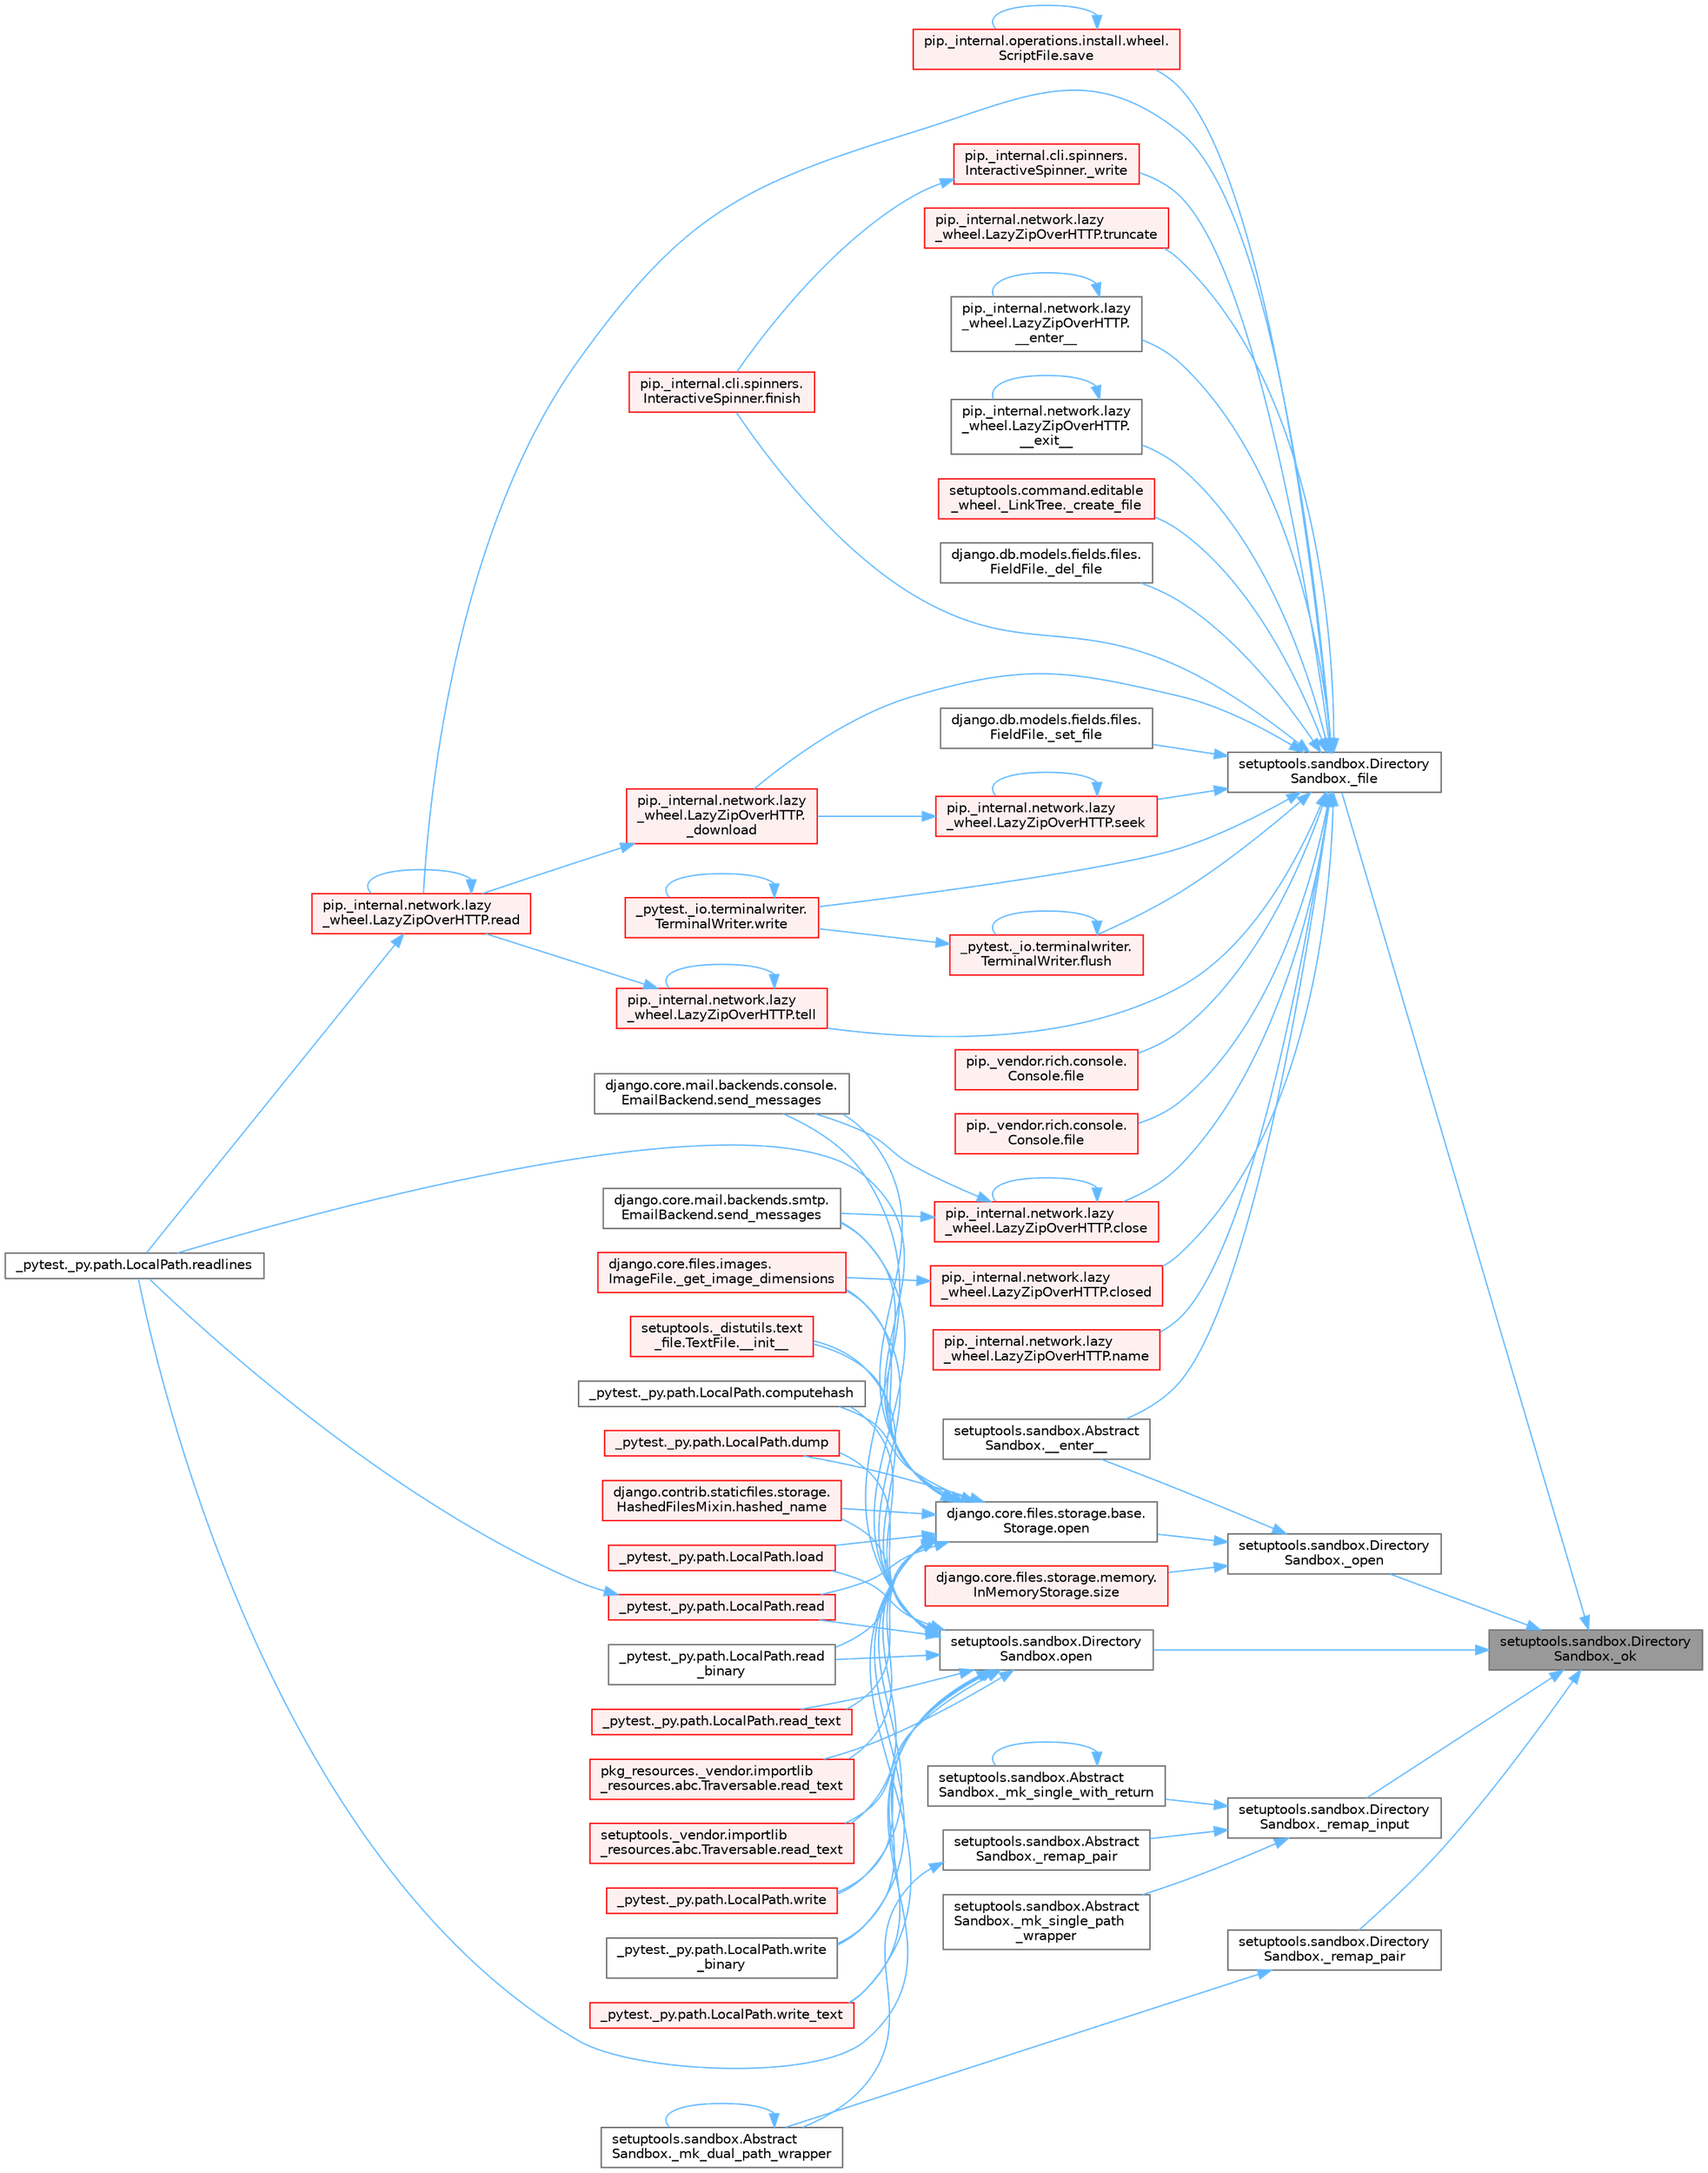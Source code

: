 digraph "setuptools.sandbox.DirectorySandbox._ok"
{
 // LATEX_PDF_SIZE
  bgcolor="transparent";
  edge [fontname=Helvetica,fontsize=10,labelfontname=Helvetica,labelfontsize=10];
  node [fontname=Helvetica,fontsize=10,shape=box,height=0.2,width=0.4];
  rankdir="RL";
  Node1 [id="Node000001",label="setuptools.sandbox.Directory\lSandbox._ok",height=0.2,width=0.4,color="gray40", fillcolor="grey60", style="filled", fontcolor="black",tooltip=" "];
  Node1 -> Node2 [id="edge1_Node000001_Node000002",dir="back",color="steelblue1",style="solid",tooltip=" "];
  Node2 [id="Node000002",label="setuptools.sandbox.Directory\lSandbox._file",height=0.2,width=0.4,color="grey40", fillcolor="white", style="filled",URL="$classsetuptools_1_1sandbox_1_1_directory_sandbox.html#acf799106ef73553cbfdf57cc16babd98",tooltip=" "];
  Node2 -> Node3 [id="edge2_Node000002_Node000003",dir="back",color="steelblue1",style="solid",tooltip=" "];
  Node3 [id="Node000003",label="pip._internal.network.lazy\l_wheel.LazyZipOverHTTP.\l__enter__",height=0.2,width=0.4,color="grey40", fillcolor="white", style="filled",URL="$classpip_1_1__internal_1_1network_1_1lazy__wheel_1_1_lazy_zip_over_h_t_t_p.html#adc9e38d1c8fc4360a71825dc4123bdc6",tooltip=" "];
  Node3 -> Node3 [id="edge3_Node000003_Node000003",dir="back",color="steelblue1",style="solid",tooltip=" "];
  Node2 -> Node4 [id="edge4_Node000002_Node000004",dir="back",color="steelblue1",style="solid",tooltip=" "];
  Node4 [id="Node000004",label="setuptools.sandbox.Abstract\lSandbox.__enter__",height=0.2,width=0.4,color="grey40", fillcolor="white", style="filled",URL="$classsetuptools_1_1sandbox_1_1_abstract_sandbox.html#a0c1352f28a213e8b8bef379bba71b4fe",tooltip=" "];
  Node2 -> Node5 [id="edge5_Node000002_Node000005",dir="back",color="steelblue1",style="solid",tooltip=" "];
  Node5 [id="Node000005",label="pip._internal.network.lazy\l_wheel.LazyZipOverHTTP.\l__exit__",height=0.2,width=0.4,color="grey40", fillcolor="white", style="filled",URL="$classpip_1_1__internal_1_1network_1_1lazy__wheel_1_1_lazy_zip_over_h_t_t_p.html#a9e2677bfb66759d196c2e89af6b6b82b",tooltip=" "];
  Node5 -> Node5 [id="edge6_Node000005_Node000005",dir="back",color="steelblue1",style="solid",tooltip=" "];
  Node2 -> Node6 [id="edge7_Node000002_Node000006",dir="back",color="steelblue1",style="solid",tooltip=" "];
  Node6 [id="Node000006",label="setuptools.command.editable\l_wheel._LinkTree._create_file",height=0.2,width=0.4,color="red", fillcolor="#FFF0F0", style="filled",URL="$classsetuptools_1_1command_1_1editable__wheel_1_1___link_tree.html#a07f730ebe5f09e5c02dcdf2da712d439",tooltip=" "];
  Node2 -> Node11 [id="edge8_Node000002_Node000011",dir="back",color="steelblue1",style="solid",tooltip=" "];
  Node11 [id="Node000011",label="django.db.models.fields.files.\lFieldFile._del_file",height=0.2,width=0.4,color="grey40", fillcolor="white", style="filled",URL="$classdjango_1_1db_1_1models_1_1fields_1_1files_1_1_field_file.html#a39a2e84502f701f57a65fd6986def84a",tooltip=" "];
  Node2 -> Node12 [id="edge9_Node000002_Node000012",dir="back",color="steelblue1",style="solid",tooltip=" "];
  Node12 [id="Node000012",label="pip._internal.network.lazy\l_wheel.LazyZipOverHTTP.\l_download",height=0.2,width=0.4,color="red", fillcolor="#FFF0F0", style="filled",URL="$classpip_1_1__internal_1_1network_1_1lazy__wheel_1_1_lazy_zip_over_h_t_t_p.html#ad2434541dbceb1d56f3982d08a80a3ad",tooltip=" "];
  Node12 -> Node20 [id="edge10_Node000012_Node000020",dir="back",color="steelblue1",style="solid",tooltip=" "];
  Node20 [id="Node000020",label="pip._internal.network.lazy\l_wheel.LazyZipOverHTTP.read",height=0.2,width=0.4,color="red", fillcolor="#FFF0F0", style="filled",URL="$classpip_1_1__internal_1_1network_1_1lazy__wheel_1_1_lazy_zip_over_h_t_t_p.html#adb8837e292941df2568b4de4082ecf19",tooltip=" "];
  Node20 -> Node20 [id="edge11_Node000020_Node000020",dir="back",color="steelblue1",style="solid",tooltip=" "];
  Node20 -> Node793 [id="edge12_Node000020_Node000793",dir="back",color="steelblue1",style="solid",tooltip=" "];
  Node793 [id="Node000793",label="_pytest._py.path.LocalPath.readlines",height=0.2,width=0.4,color="grey40", fillcolor="white", style="filled",URL="$class__pytest_1_1__py_1_1path_1_1_local_path.html#ab4ae86092b85919c6d43e793d049c3b3",tooltip=" "];
  Node2 -> Node3186 [id="edge13_Node000002_Node003186",dir="back",color="steelblue1",style="solid",tooltip=" "];
  Node3186 [id="Node003186",label="django.db.models.fields.files.\lFieldFile._set_file",height=0.2,width=0.4,color="grey40", fillcolor="white", style="filled",URL="$classdjango_1_1db_1_1models_1_1fields_1_1files_1_1_field_file.html#a586682ee8c9ff77eeb0d112b8b68e363",tooltip=" "];
  Node2 -> Node3187 [id="edge14_Node000002_Node003187",dir="back",color="steelblue1",style="solid",tooltip=" "];
  Node3187 [id="Node003187",label="pip._internal.cli.spinners.\lInteractiveSpinner._write",height=0.2,width=0.4,color="red", fillcolor="#FFF0F0", style="filled",URL="$classpip_1_1__internal_1_1cli_1_1spinners_1_1_interactive_spinner.html#a16e0c2dc420f6f8d17ccdf2f05929774",tooltip=" "];
  Node3187 -> Node3285 [id="edge15_Node003187_Node003285",dir="back",color="steelblue1",style="solid",tooltip=" "];
  Node3285 [id="Node003285",label="pip._internal.cli.spinners.\lInteractiveSpinner.finish",height=0.2,width=0.4,color="red", fillcolor="#FFF0F0", style="filled",URL="$classpip_1_1__internal_1_1cli_1_1spinners_1_1_interactive_spinner.html#aa8e59d36acbf1a072233ae62dbea45d6",tooltip=" "];
  Node2 -> Node3289 [id="edge16_Node000002_Node003289",dir="back",color="steelblue1",style="solid",tooltip=" "];
  Node3289 [id="Node003289",label="pip._internal.network.lazy\l_wheel.LazyZipOverHTTP.close",height=0.2,width=0.4,color="red", fillcolor="#FFF0F0", style="filled",URL="$classpip_1_1__internal_1_1network_1_1lazy__wheel_1_1_lazy_zip_over_h_t_t_p.html#a6aeec11453c683f141b9fe121163a8d0",tooltip=" "];
  Node3289 -> Node3289 [id="edge17_Node003289_Node003289",dir="back",color="steelblue1",style="solid",tooltip=" "];
  Node3289 -> Node1310 [id="edge18_Node003289_Node001310",dir="back",color="steelblue1",style="solid",tooltip=" "];
  Node1310 [id="Node001310",label="django.core.mail.backends.console.\lEmailBackend.send_messages",height=0.2,width=0.4,color="grey40", fillcolor="white", style="filled",URL="$classdjango_1_1core_1_1mail_1_1backends_1_1console_1_1_email_backend.html#ae3c7f922df87a228638e98cbb97a3deb",tooltip=" "];
  Node3289 -> Node1311 [id="edge19_Node003289_Node001311",dir="back",color="steelblue1",style="solid",tooltip=" "];
  Node1311 [id="Node001311",label="django.core.mail.backends.smtp.\lEmailBackend.send_messages",height=0.2,width=0.4,color="grey40", fillcolor="white", style="filled",URL="$classdjango_1_1core_1_1mail_1_1backends_1_1smtp_1_1_email_backend.html#a0d829964e867581b24047266e5c3dca6",tooltip=" "];
  Node2 -> Node3290 [id="edge20_Node000002_Node003290",dir="back",color="steelblue1",style="solid",tooltip=" "];
  Node3290 [id="Node003290",label="pip._internal.network.lazy\l_wheel.LazyZipOverHTTP.closed",height=0.2,width=0.4,color="red", fillcolor="#FFF0F0", style="filled",URL="$classpip_1_1__internal_1_1network_1_1lazy__wheel_1_1_lazy_zip_over_h_t_t_p.html#a9b81a2e658e40d9ca0f0e41c5b874e44",tooltip=" "];
  Node3290 -> Node117 [id="edge21_Node003290_Node000117",dir="back",color="steelblue1",style="solid",tooltip=" "];
  Node117 [id="Node000117",label="django.core.files.images.\lImageFile._get_image_dimensions",height=0.2,width=0.4,color="red", fillcolor="#FFF0F0", style="filled",URL="$classdjango_1_1core_1_1files_1_1images_1_1_image_file.html#a2832e2235f63c851f4652a4ea59ec924",tooltip=" "];
  Node2 -> Node3294 [id="edge22_Node000002_Node003294",dir="back",color="steelblue1",style="solid",tooltip=" "];
  Node3294 [id="Node003294",label="pip._vendor.rich.console.\lConsole.file",height=0.2,width=0.4,color="red", fillcolor="#FFF0F0", style="filled",URL="$classpip_1_1__vendor_1_1rich_1_1console_1_1_console.html#af37c1c8bfe4a9b4dcd3b0ff2d14357bf",tooltip=" "];
  Node2 -> Node3336 [id="edge23_Node000002_Node003336",dir="back",color="steelblue1",style="solid",tooltip=" "];
  Node3336 [id="Node003336",label="pip._vendor.rich.console.\lConsole.file",height=0.2,width=0.4,color="red", fillcolor="#FFF0F0", style="filled",URL="$classpip_1_1__vendor_1_1rich_1_1console_1_1_console.html#aeea14249658b94049a5be89c15fd5bc1",tooltip=" "];
  Node2 -> Node3285 [id="edge24_Node000002_Node003285",dir="back",color="steelblue1",style="solid",tooltip=" "];
  Node2 -> Node3337 [id="edge25_Node000002_Node003337",dir="back",color="steelblue1",style="solid",tooltip=" "];
  Node3337 [id="Node003337",label="_pytest._io.terminalwriter.\lTerminalWriter.flush",height=0.2,width=0.4,color="red", fillcolor="#FFF0F0", style="filled",URL="$class__pytest_1_1__io_1_1terminalwriter_1_1_terminal_writer.html#a843da9eb57c455ee17b0aac062288702",tooltip=" "];
  Node3337 -> Node3337 [id="edge26_Node003337_Node003337",dir="back",color="steelblue1",style="solid",tooltip=" "];
  Node3337 -> Node207 [id="edge27_Node003337_Node000207",dir="back",color="steelblue1",style="solid",tooltip=" "];
  Node207 [id="Node000207",label="_pytest._io.terminalwriter.\lTerminalWriter.write",height=0.2,width=0.4,color="red", fillcolor="#FFF0F0", style="filled",URL="$class__pytest_1_1__io_1_1terminalwriter_1_1_terminal_writer.html#ab011b237aec5bafbe3761ee6eceaa5b1",tooltip=" "];
  Node207 -> Node207 [id="edge28_Node000207_Node000207",dir="back",color="steelblue1",style="solid",tooltip=" "];
  Node2 -> Node3338 [id="edge29_Node000002_Node003338",dir="back",color="steelblue1",style="solid",tooltip=" "];
  Node3338 [id="Node003338",label="pip._internal.network.lazy\l_wheel.LazyZipOverHTTP.name",height=0.2,width=0.4,color="red", fillcolor="#FFF0F0", style="filled",URL="$classpip_1_1__internal_1_1network_1_1lazy__wheel_1_1_lazy_zip_over_h_t_t_p.html#a59403bb703d375caa6c1dda7573257a1",tooltip=" "];
  Node2 -> Node20 [id="edge30_Node000002_Node000020",dir="back",color="steelblue1",style="solid",tooltip=" "];
  Node2 -> Node3339 [id="edge31_Node000002_Node003339",dir="back",color="steelblue1",style="solid",tooltip=" "];
  Node3339 [id="Node003339",label="pip._internal.operations.install.wheel.\lScriptFile.save",height=0.2,width=0.4,color="red", fillcolor="#FFF0F0", style="filled",URL="$classpip_1_1__internal_1_1operations_1_1install_1_1wheel_1_1_script_file.html#ada71e906f4fe258d5234b047d077f7ad",tooltip=" "];
  Node3339 -> Node3339 [id="edge32_Node003339_Node003339",dir="back",color="steelblue1",style="solid",tooltip=" "];
  Node2 -> Node3340 [id="edge33_Node000002_Node003340",dir="back",color="steelblue1",style="solid",tooltip=" "];
  Node3340 [id="Node003340",label="pip._internal.network.lazy\l_wheel.LazyZipOverHTTP.seek",height=0.2,width=0.4,color="red", fillcolor="#FFF0F0", style="filled",URL="$classpip_1_1__internal_1_1network_1_1lazy__wheel_1_1_lazy_zip_over_h_t_t_p.html#ada98bb65dd121f36ea9da51a44a9e22f",tooltip=" "];
  Node3340 -> Node12 [id="edge34_Node003340_Node000012",dir="back",color="steelblue1",style="solid",tooltip=" "];
  Node3340 -> Node3340 [id="edge35_Node003340_Node003340",dir="back",color="steelblue1",style="solid",tooltip=" "];
  Node2 -> Node3341 [id="edge36_Node000002_Node003341",dir="back",color="steelblue1",style="solid",tooltip=" "];
  Node3341 [id="Node003341",label="pip._internal.network.lazy\l_wheel.LazyZipOverHTTP.tell",height=0.2,width=0.4,color="red", fillcolor="#FFF0F0", style="filled",URL="$classpip_1_1__internal_1_1network_1_1lazy__wheel_1_1_lazy_zip_over_h_t_t_p.html#a14b809a6fc259fe59f16bb978c9efda0",tooltip=" "];
  Node3341 -> Node20 [id="edge37_Node003341_Node000020",dir="back",color="steelblue1",style="solid",tooltip=" "];
  Node3341 -> Node3341 [id="edge38_Node003341_Node003341",dir="back",color="steelblue1",style="solid",tooltip=" "];
  Node2 -> Node3342 [id="edge39_Node000002_Node003342",dir="back",color="steelblue1",style="solid",tooltip=" "];
  Node3342 [id="Node003342",label="pip._internal.network.lazy\l_wheel.LazyZipOverHTTP.truncate",height=0.2,width=0.4,color="red", fillcolor="#FFF0F0", style="filled",URL="$classpip_1_1__internal_1_1network_1_1lazy__wheel_1_1_lazy_zip_over_h_t_t_p.html#a23638f3ff86e6f93c63c807f5ec454ef",tooltip=" "];
  Node2 -> Node207 [id="edge40_Node000002_Node000207",dir="back",color="steelblue1",style="solid",tooltip=" "];
  Node1 -> Node3345 [id="edge41_Node000001_Node003345",dir="back",color="steelblue1",style="solid",tooltip=" "];
  Node3345 [id="Node003345",label="setuptools.sandbox.Directory\lSandbox._open",height=0.2,width=0.4,color="grey40", fillcolor="white", style="filled",URL="$classsetuptools_1_1sandbox_1_1_directory_sandbox.html#adde036059e5fcd0e0655278d744b99db",tooltip=" "];
  Node3345 -> Node4 [id="edge42_Node003345_Node000004",dir="back",color="steelblue1",style="solid",tooltip=" "];
  Node3345 -> Node1341 [id="edge43_Node003345_Node001341",dir="back",color="steelblue1",style="solid",tooltip=" "];
  Node1341 [id="Node001341",label="django.core.files.storage.base.\lStorage.open",height=0.2,width=0.4,color="grey40", fillcolor="white", style="filled",URL="$classdjango_1_1core_1_1files_1_1storage_1_1base_1_1_storage.html#a83f5a2f19c0564c4a1732f88b32c4b49",tooltip=" "];
  Node1341 -> Node116 [id="edge44_Node001341_Node000116",dir="back",color="steelblue1",style="solid",tooltip=" "];
  Node116 [id="Node000116",label="setuptools._distutils.text\l_file.TextFile.__init__",height=0.2,width=0.4,color="red", fillcolor="#FFF0F0", style="filled",URL="$classsetuptools_1_1__distutils_1_1text__file_1_1_text_file.html#aeb26f34e394b4e658295391382cc8813",tooltip=" "];
  Node1341 -> Node117 [id="edge45_Node001341_Node000117",dir="back",color="steelblue1",style="solid",tooltip=" "];
  Node1341 -> Node787 [id="edge46_Node001341_Node000787",dir="back",color="steelblue1",style="solid",tooltip=" "];
  Node787 [id="Node000787",label="_pytest._py.path.LocalPath.computehash",height=0.2,width=0.4,color="grey40", fillcolor="white", style="filled",URL="$class__pytest_1_1__py_1_1path_1_1_local_path.html#aa82d067bed26e6655d315d858254160b",tooltip=" "];
  Node1341 -> Node788 [id="edge47_Node001341_Node000788",dir="back",color="steelblue1",style="solid",tooltip=" "];
  Node788 [id="Node000788",label="_pytest._py.path.LocalPath.dump",height=0.2,width=0.4,color="red", fillcolor="#FFF0F0", style="filled",URL="$class__pytest_1_1__py_1_1path_1_1_local_path.html#a2f45e7b54f2823ed6746a19107ae68b4",tooltip=" "];
  Node1341 -> Node596 [id="edge48_Node001341_Node000596",dir="back",color="steelblue1",style="solid",tooltip=" "];
  Node596 [id="Node000596",label="django.contrib.staticfiles.storage.\lHashedFilesMixin.hashed_name",height=0.2,width=0.4,color="red", fillcolor="#FFF0F0", style="filled",URL="$classdjango_1_1contrib_1_1staticfiles_1_1storage_1_1_hashed_files_mixin.html#aa30283e5d1a2177cf975b44ae95e45e4",tooltip=" "];
  Node1341 -> Node790 [id="edge49_Node001341_Node000790",dir="back",color="steelblue1",style="solid",tooltip=" "];
  Node790 [id="Node000790",label="_pytest._py.path.LocalPath.load",height=0.2,width=0.4,color="red", fillcolor="#FFF0F0", style="filled",URL="$class__pytest_1_1__py_1_1path_1_1_local_path.html#a284b118886fe9a033c146647826faf72",tooltip=" "];
  Node1341 -> Node791 [id="edge50_Node001341_Node000791",dir="back",color="steelblue1",style="solid",tooltip=" "];
  Node791 [id="Node000791",label="_pytest._py.path.LocalPath.read",height=0.2,width=0.4,color="red", fillcolor="#FFF0F0", style="filled",URL="$class__pytest_1_1__py_1_1path_1_1_local_path.html#a8640b65f715ce8a258379deb78a68fd8",tooltip=" "];
  Node791 -> Node793 [id="edge51_Node000791_Node000793",dir="back",color="steelblue1",style="solid",tooltip=" "];
  Node1341 -> Node797 [id="edge52_Node001341_Node000797",dir="back",color="steelblue1",style="solid",tooltip=" "];
  Node797 [id="Node000797",label="_pytest._py.path.LocalPath.read\l_binary",height=0.2,width=0.4,color="grey40", fillcolor="white", style="filled",URL="$class__pytest_1_1__py_1_1path_1_1_local_path.html#adc47986c47c70f2b5889b85af157cd59",tooltip=" "];
  Node1341 -> Node798 [id="edge53_Node001341_Node000798",dir="back",color="steelblue1",style="solid",tooltip=" "];
  Node798 [id="Node000798",label="_pytest._py.path.LocalPath.read_text",height=0.2,width=0.4,color="red", fillcolor="#FFF0F0", style="filled",URL="$class__pytest_1_1__py_1_1path_1_1_local_path.html#aea3efa14b998c32e27f6604263858398",tooltip=" "];
  Node1341 -> Node1060 [id="edge54_Node001341_Node001060",dir="back",color="steelblue1",style="solid",tooltip=" "];
  Node1060 [id="Node001060",label="pkg_resources._vendor.importlib\l_resources.abc.Traversable.read_text",height=0.2,width=0.4,color="red", fillcolor="#FFF0F0", style="filled",URL="$classpkg__resources_1_1__vendor_1_1importlib__resources_1_1abc_1_1_traversable.html#a2fa0982edeea4b5f1a38953c1d81f10b",tooltip=" "];
  Node1341 -> Node1309 [id="edge55_Node001341_Node001309",dir="back",color="steelblue1",style="solid",tooltip=" "];
  Node1309 [id="Node001309",label="setuptools._vendor.importlib\l_resources.abc.Traversable.read_text",height=0.2,width=0.4,color="red", fillcolor="#FFF0F0", style="filled",URL="$classsetuptools_1_1__vendor_1_1importlib__resources_1_1abc_1_1_traversable.html#aee408e70fdcc58915b97b67f3dd981a3",tooltip=" "];
  Node1341 -> Node793 [id="edge56_Node001341_Node000793",dir="back",color="steelblue1",style="solid",tooltip=" "];
  Node1341 -> Node1310 [id="edge57_Node001341_Node001310",dir="back",color="steelblue1",style="solid",tooltip=" "];
  Node1341 -> Node1311 [id="edge58_Node001341_Node001311",dir="back",color="steelblue1",style="solid",tooltip=" "];
  Node1341 -> Node1312 [id="edge59_Node001341_Node001312",dir="back",color="steelblue1",style="solid",tooltip=" "];
  Node1312 [id="Node001312",label="_pytest._py.path.LocalPath.write",height=0.2,width=0.4,color="red", fillcolor="#FFF0F0", style="filled",URL="$class__pytest_1_1__py_1_1path_1_1_local_path.html#a8f782fcf3e7b991a42259724f3d25de2",tooltip=" "];
  Node1341 -> Node1313 [id="edge60_Node001341_Node001313",dir="back",color="steelblue1",style="solid",tooltip=" "];
  Node1313 [id="Node001313",label="_pytest._py.path.LocalPath.write\l_binary",height=0.2,width=0.4,color="grey40", fillcolor="white", style="filled",URL="$class__pytest_1_1__py_1_1path_1_1_local_path.html#a7534a4f27649c991dcbf86175776d5d9",tooltip=" "];
  Node1341 -> Node1314 [id="edge61_Node001341_Node001314",dir="back",color="steelblue1",style="solid",tooltip=" "];
  Node1314 [id="Node001314",label="_pytest._py.path.LocalPath.write_text",height=0.2,width=0.4,color="red", fillcolor="#FFF0F0", style="filled",URL="$class__pytest_1_1__py_1_1path_1_1_local_path.html#aa5dd623ba884ffb1a61b8a65bfb38d1f",tooltip=" "];
  Node3345 -> Node1342 [id="edge62_Node003345_Node001342",dir="back",color="steelblue1",style="solid",tooltip=" "];
  Node1342 [id="Node001342",label="django.core.files.storage.memory.\lInMemoryStorage.size",height=0.2,width=0.4,color="red", fillcolor="#FFF0F0", style="filled",URL="$classdjango_1_1core_1_1files_1_1storage_1_1memory_1_1_in_memory_storage.html#ac6691324035626377fb3989472a673be",tooltip=" "];
  Node1 -> Node3346 [id="edge63_Node000001_Node003346",dir="back",color="steelblue1",style="solid",tooltip=" "];
  Node3346 [id="Node003346",label="setuptools.sandbox.Directory\lSandbox._remap_input",height=0.2,width=0.4,color="grey40", fillcolor="white", style="filled",URL="$classsetuptools_1_1sandbox_1_1_directory_sandbox.html#a048d782bf0fd34acedea0607481539e4",tooltip=" "];
  Node3346 -> Node3347 [id="edge64_Node003346_Node003347",dir="back",color="steelblue1",style="solid",tooltip=" "];
  Node3347 [id="Node003347",label="setuptools.sandbox.Abstract\lSandbox._mk_single_path\l_wrapper",height=0.2,width=0.4,color="grey40", fillcolor="white", style="filled",URL="$classsetuptools_1_1sandbox_1_1_abstract_sandbox.html#a7bf77839bba80934a006c87fd91956ac",tooltip=" "];
  Node3346 -> Node3348 [id="edge65_Node003346_Node003348",dir="back",color="steelblue1",style="solid",tooltip=" "];
  Node3348 [id="Node003348",label="setuptools.sandbox.Abstract\lSandbox._mk_single_with_return",height=0.2,width=0.4,color="grey40", fillcolor="white", style="filled",URL="$classsetuptools_1_1sandbox_1_1_abstract_sandbox.html#aaac94aedfc97617488bf08379c770ac2",tooltip=" "];
  Node3348 -> Node3348 [id="edge66_Node003348_Node003348",dir="back",color="steelblue1",style="solid",tooltip=" "];
  Node3346 -> Node3349 [id="edge67_Node003346_Node003349",dir="back",color="steelblue1",style="solid",tooltip=" "];
  Node3349 [id="Node003349",label="setuptools.sandbox.Abstract\lSandbox._remap_pair",height=0.2,width=0.4,color="grey40", fillcolor="white", style="filled",URL="$classsetuptools_1_1sandbox_1_1_abstract_sandbox.html#a0d8bf7201df71da2d9def02b75344396",tooltip=" "];
  Node3349 -> Node3350 [id="edge68_Node003349_Node003350",dir="back",color="steelblue1",style="solid",tooltip=" "];
  Node3350 [id="Node003350",label="setuptools.sandbox.Abstract\lSandbox._mk_dual_path_wrapper",height=0.2,width=0.4,color="grey40", fillcolor="white", style="filled",URL="$classsetuptools_1_1sandbox_1_1_abstract_sandbox.html#a3eb0a11ddeec950e33854f3e61230793",tooltip=" "];
  Node3350 -> Node3350 [id="edge69_Node003350_Node003350",dir="back",color="steelblue1",style="solid",tooltip=" "];
  Node1 -> Node3351 [id="edge70_Node000001_Node003351",dir="back",color="steelblue1",style="solid",tooltip=" "];
  Node3351 [id="Node003351",label="setuptools.sandbox.Directory\lSandbox._remap_pair",height=0.2,width=0.4,color="grey40", fillcolor="white", style="filled",URL="$classsetuptools_1_1sandbox_1_1_directory_sandbox.html#a91fcaa09107e9d234d702e0d83a0ead6",tooltip=" "];
  Node3351 -> Node3350 [id="edge71_Node003351_Node003350",dir="back",color="steelblue1",style="solid",tooltip=" "];
  Node1 -> Node3352 [id="edge72_Node000001_Node003352",dir="back",color="steelblue1",style="solid",tooltip=" "];
  Node3352 [id="Node003352",label="setuptools.sandbox.Directory\lSandbox.open",height=0.2,width=0.4,color="grey40", fillcolor="white", style="filled",URL="$classsetuptools_1_1sandbox_1_1_directory_sandbox.html#a511d2b442bd19a4a6315c686aa9b3a42",tooltip=" "];
  Node3352 -> Node116 [id="edge73_Node003352_Node000116",dir="back",color="steelblue1",style="solid",tooltip=" "];
  Node3352 -> Node117 [id="edge74_Node003352_Node000117",dir="back",color="steelblue1",style="solid",tooltip=" "];
  Node3352 -> Node787 [id="edge75_Node003352_Node000787",dir="back",color="steelblue1",style="solid",tooltip=" "];
  Node3352 -> Node788 [id="edge76_Node003352_Node000788",dir="back",color="steelblue1",style="solid",tooltip=" "];
  Node3352 -> Node596 [id="edge77_Node003352_Node000596",dir="back",color="steelblue1",style="solid",tooltip=" "];
  Node3352 -> Node790 [id="edge78_Node003352_Node000790",dir="back",color="steelblue1",style="solid",tooltip=" "];
  Node3352 -> Node791 [id="edge79_Node003352_Node000791",dir="back",color="steelblue1",style="solid",tooltip=" "];
  Node3352 -> Node797 [id="edge80_Node003352_Node000797",dir="back",color="steelblue1",style="solid",tooltip=" "];
  Node3352 -> Node798 [id="edge81_Node003352_Node000798",dir="back",color="steelblue1",style="solid",tooltip=" "];
  Node3352 -> Node1060 [id="edge82_Node003352_Node001060",dir="back",color="steelblue1",style="solid",tooltip=" "];
  Node3352 -> Node1309 [id="edge83_Node003352_Node001309",dir="back",color="steelblue1",style="solid",tooltip=" "];
  Node3352 -> Node793 [id="edge84_Node003352_Node000793",dir="back",color="steelblue1",style="solid",tooltip=" "];
  Node3352 -> Node1310 [id="edge85_Node003352_Node001310",dir="back",color="steelblue1",style="solid",tooltip=" "];
  Node3352 -> Node1311 [id="edge86_Node003352_Node001311",dir="back",color="steelblue1",style="solid",tooltip=" "];
  Node3352 -> Node1312 [id="edge87_Node003352_Node001312",dir="back",color="steelblue1",style="solid",tooltip=" "];
  Node3352 -> Node1313 [id="edge88_Node003352_Node001313",dir="back",color="steelblue1",style="solid",tooltip=" "];
  Node3352 -> Node1314 [id="edge89_Node003352_Node001314",dir="back",color="steelblue1",style="solid",tooltip=" "];
}
